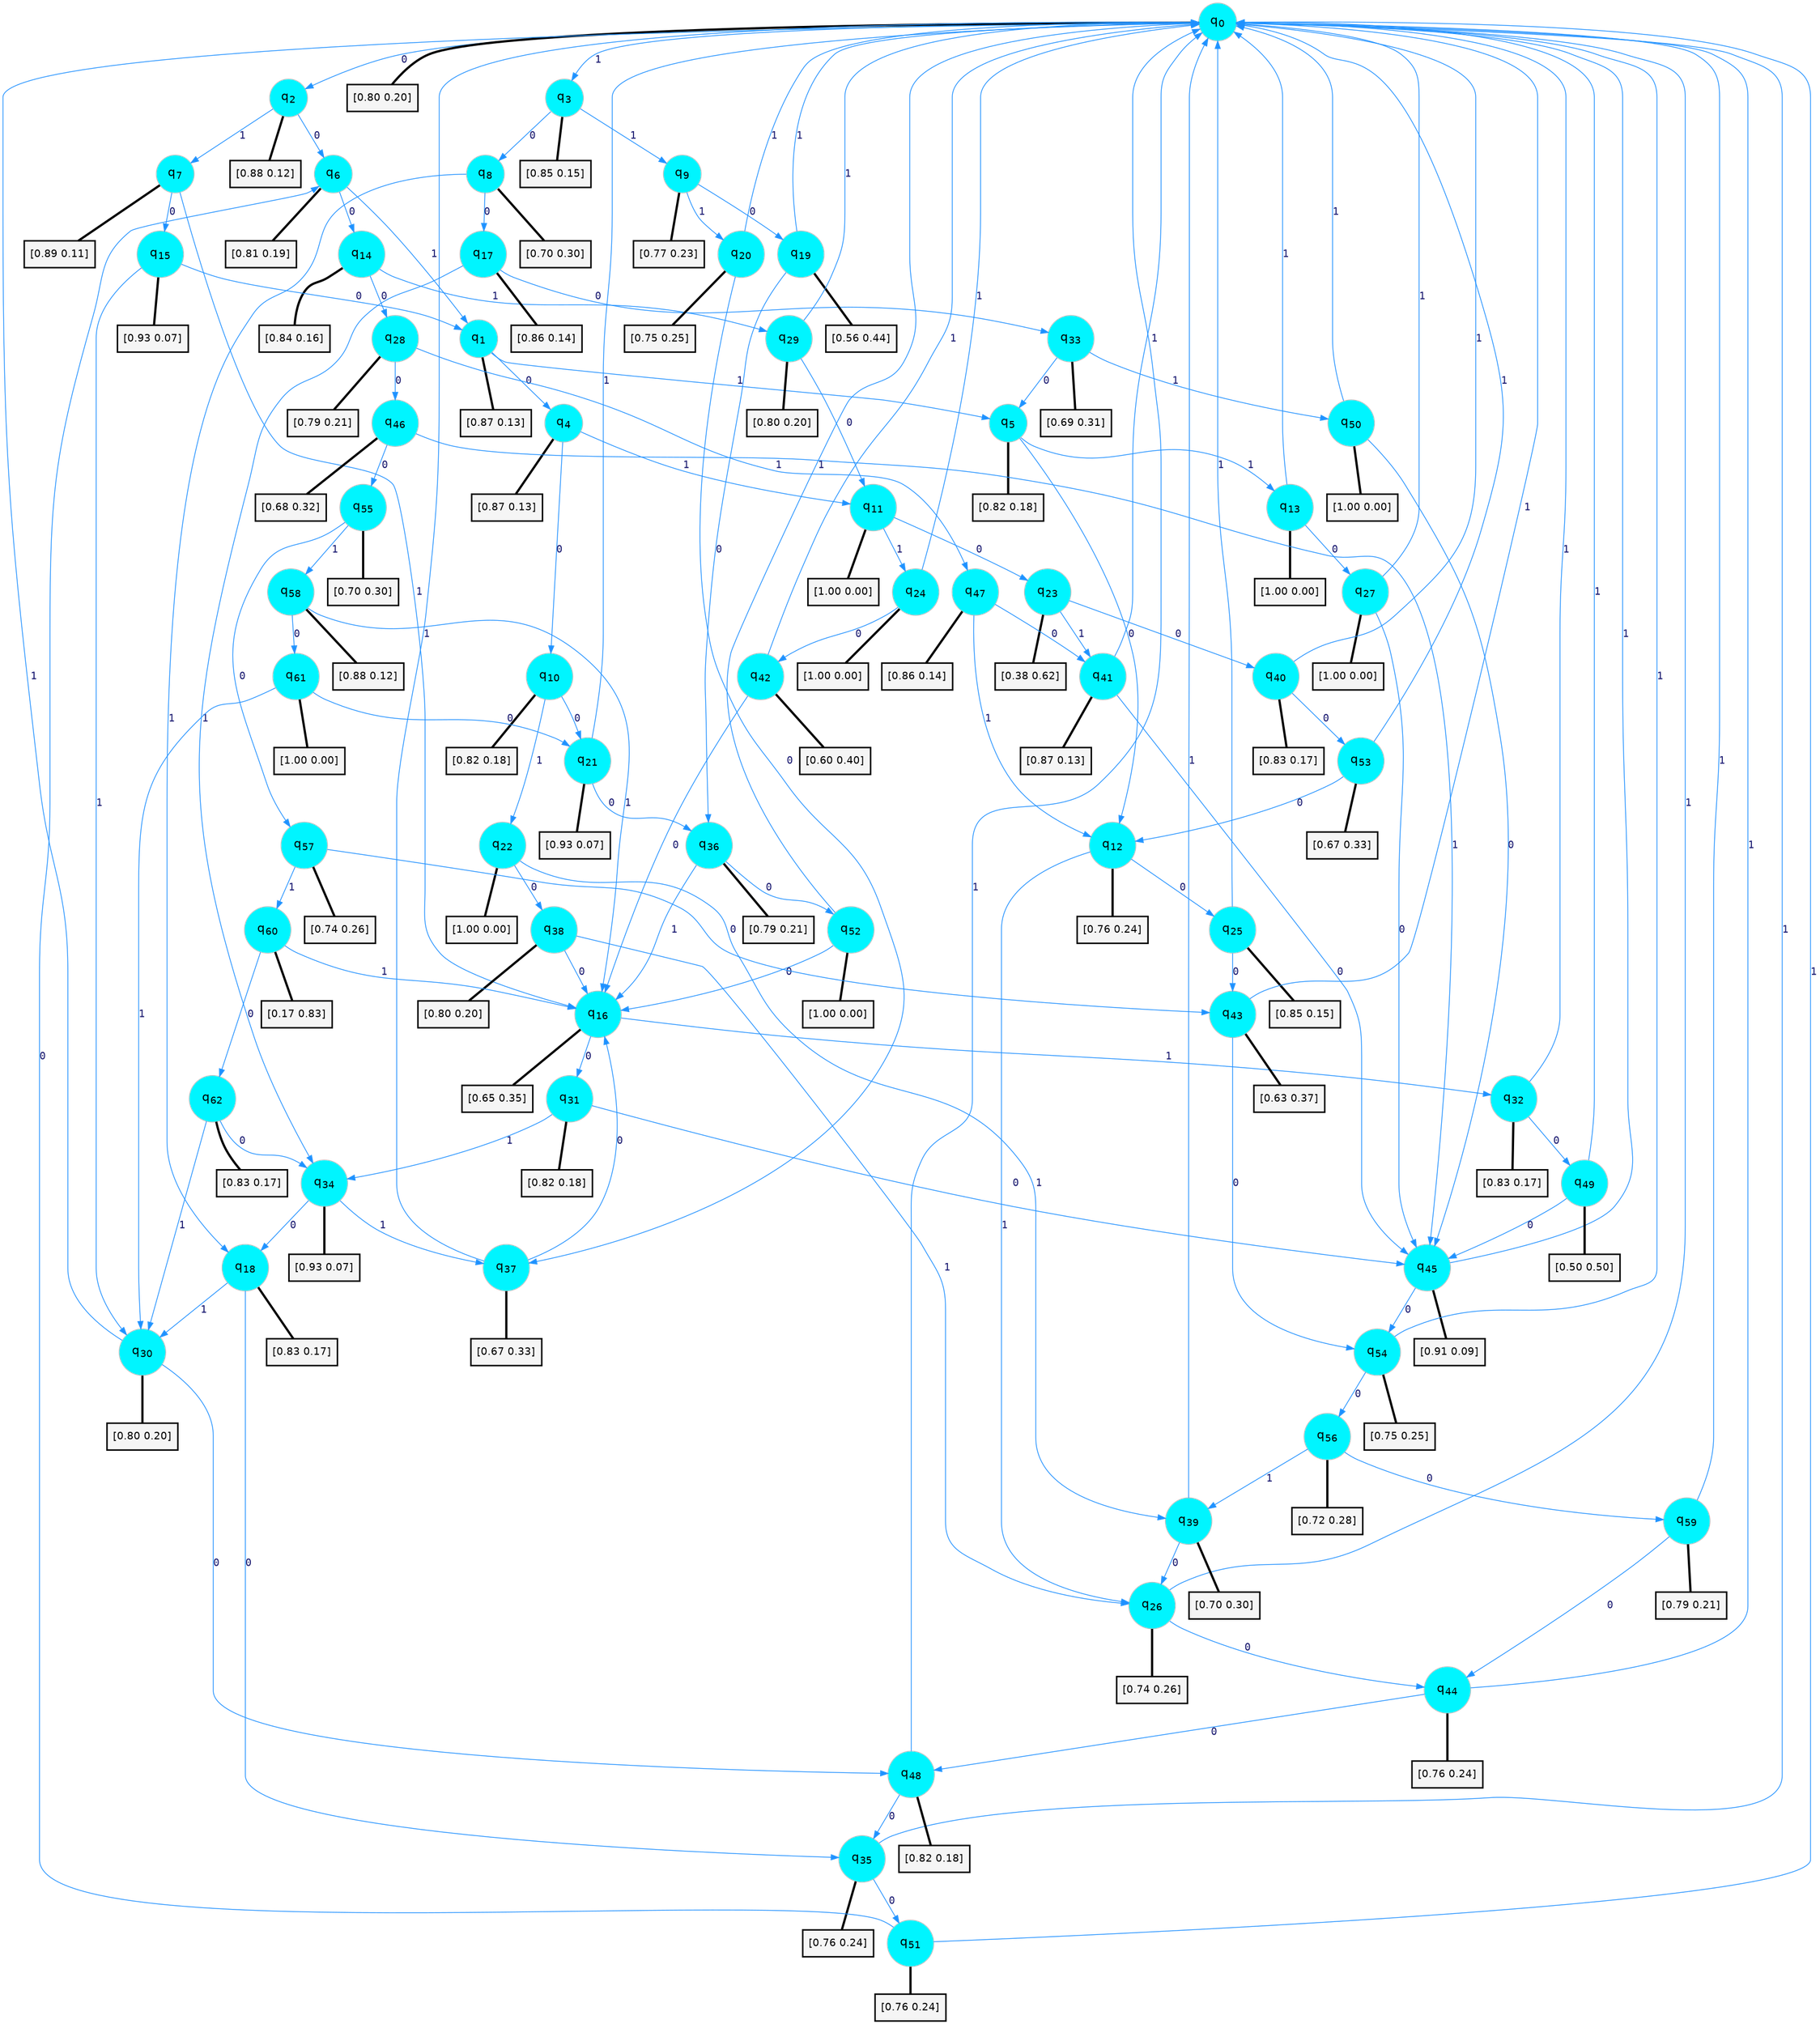 digraph G {
graph [
bgcolor=transparent, dpi=300, rankdir=TD, size="40,25"];
node [
color=gray, fillcolor=turquoise1, fontcolor=black, fontname=Helvetica, fontsize=16, fontweight=bold, shape=circle, style=filled];
edge [
arrowsize=1, color=dodgerblue1, fontcolor=midnightblue, fontname=courier, fontweight=bold, penwidth=1, style=solid, weight=20];
0[label=<q<SUB>0</SUB>>];
1[label=<q<SUB>1</SUB>>];
2[label=<q<SUB>2</SUB>>];
3[label=<q<SUB>3</SUB>>];
4[label=<q<SUB>4</SUB>>];
5[label=<q<SUB>5</SUB>>];
6[label=<q<SUB>6</SUB>>];
7[label=<q<SUB>7</SUB>>];
8[label=<q<SUB>8</SUB>>];
9[label=<q<SUB>9</SUB>>];
10[label=<q<SUB>10</SUB>>];
11[label=<q<SUB>11</SUB>>];
12[label=<q<SUB>12</SUB>>];
13[label=<q<SUB>13</SUB>>];
14[label=<q<SUB>14</SUB>>];
15[label=<q<SUB>15</SUB>>];
16[label=<q<SUB>16</SUB>>];
17[label=<q<SUB>17</SUB>>];
18[label=<q<SUB>18</SUB>>];
19[label=<q<SUB>19</SUB>>];
20[label=<q<SUB>20</SUB>>];
21[label=<q<SUB>21</SUB>>];
22[label=<q<SUB>22</SUB>>];
23[label=<q<SUB>23</SUB>>];
24[label=<q<SUB>24</SUB>>];
25[label=<q<SUB>25</SUB>>];
26[label=<q<SUB>26</SUB>>];
27[label=<q<SUB>27</SUB>>];
28[label=<q<SUB>28</SUB>>];
29[label=<q<SUB>29</SUB>>];
30[label=<q<SUB>30</SUB>>];
31[label=<q<SUB>31</SUB>>];
32[label=<q<SUB>32</SUB>>];
33[label=<q<SUB>33</SUB>>];
34[label=<q<SUB>34</SUB>>];
35[label=<q<SUB>35</SUB>>];
36[label=<q<SUB>36</SUB>>];
37[label=<q<SUB>37</SUB>>];
38[label=<q<SUB>38</SUB>>];
39[label=<q<SUB>39</SUB>>];
40[label=<q<SUB>40</SUB>>];
41[label=<q<SUB>41</SUB>>];
42[label=<q<SUB>42</SUB>>];
43[label=<q<SUB>43</SUB>>];
44[label=<q<SUB>44</SUB>>];
45[label=<q<SUB>45</SUB>>];
46[label=<q<SUB>46</SUB>>];
47[label=<q<SUB>47</SUB>>];
48[label=<q<SUB>48</SUB>>];
49[label=<q<SUB>49</SUB>>];
50[label=<q<SUB>50</SUB>>];
51[label=<q<SUB>51</SUB>>];
52[label=<q<SUB>52</SUB>>];
53[label=<q<SUB>53</SUB>>];
54[label=<q<SUB>54</SUB>>];
55[label=<q<SUB>55</SUB>>];
56[label=<q<SUB>56</SUB>>];
57[label=<q<SUB>57</SUB>>];
58[label=<q<SUB>58</SUB>>];
59[label=<q<SUB>59</SUB>>];
60[label=<q<SUB>60</SUB>>];
61[label=<q<SUB>61</SUB>>];
62[label=<q<SUB>62</SUB>>];
63[label="[0.80 0.20]", shape=box,fontcolor=black, fontname=Helvetica, fontsize=14, penwidth=2, fillcolor=whitesmoke,color=black];
64[label="[0.87 0.13]", shape=box,fontcolor=black, fontname=Helvetica, fontsize=14, penwidth=2, fillcolor=whitesmoke,color=black];
65[label="[0.88 0.12]", shape=box,fontcolor=black, fontname=Helvetica, fontsize=14, penwidth=2, fillcolor=whitesmoke,color=black];
66[label="[0.85 0.15]", shape=box,fontcolor=black, fontname=Helvetica, fontsize=14, penwidth=2, fillcolor=whitesmoke,color=black];
67[label="[0.87 0.13]", shape=box,fontcolor=black, fontname=Helvetica, fontsize=14, penwidth=2, fillcolor=whitesmoke,color=black];
68[label="[0.82 0.18]", shape=box,fontcolor=black, fontname=Helvetica, fontsize=14, penwidth=2, fillcolor=whitesmoke,color=black];
69[label="[0.81 0.19]", shape=box,fontcolor=black, fontname=Helvetica, fontsize=14, penwidth=2, fillcolor=whitesmoke,color=black];
70[label="[0.89 0.11]", shape=box,fontcolor=black, fontname=Helvetica, fontsize=14, penwidth=2, fillcolor=whitesmoke,color=black];
71[label="[0.70 0.30]", shape=box,fontcolor=black, fontname=Helvetica, fontsize=14, penwidth=2, fillcolor=whitesmoke,color=black];
72[label="[0.77 0.23]", shape=box,fontcolor=black, fontname=Helvetica, fontsize=14, penwidth=2, fillcolor=whitesmoke,color=black];
73[label="[0.82 0.18]", shape=box,fontcolor=black, fontname=Helvetica, fontsize=14, penwidth=2, fillcolor=whitesmoke,color=black];
74[label="[1.00 0.00]", shape=box,fontcolor=black, fontname=Helvetica, fontsize=14, penwidth=2, fillcolor=whitesmoke,color=black];
75[label="[0.76 0.24]", shape=box,fontcolor=black, fontname=Helvetica, fontsize=14, penwidth=2, fillcolor=whitesmoke,color=black];
76[label="[1.00 0.00]", shape=box,fontcolor=black, fontname=Helvetica, fontsize=14, penwidth=2, fillcolor=whitesmoke,color=black];
77[label="[0.84 0.16]", shape=box,fontcolor=black, fontname=Helvetica, fontsize=14, penwidth=2, fillcolor=whitesmoke,color=black];
78[label="[0.93 0.07]", shape=box,fontcolor=black, fontname=Helvetica, fontsize=14, penwidth=2, fillcolor=whitesmoke,color=black];
79[label="[0.65 0.35]", shape=box,fontcolor=black, fontname=Helvetica, fontsize=14, penwidth=2, fillcolor=whitesmoke,color=black];
80[label="[0.86 0.14]", shape=box,fontcolor=black, fontname=Helvetica, fontsize=14, penwidth=2, fillcolor=whitesmoke,color=black];
81[label="[0.83 0.17]", shape=box,fontcolor=black, fontname=Helvetica, fontsize=14, penwidth=2, fillcolor=whitesmoke,color=black];
82[label="[0.56 0.44]", shape=box,fontcolor=black, fontname=Helvetica, fontsize=14, penwidth=2, fillcolor=whitesmoke,color=black];
83[label="[0.75 0.25]", shape=box,fontcolor=black, fontname=Helvetica, fontsize=14, penwidth=2, fillcolor=whitesmoke,color=black];
84[label="[0.93 0.07]", shape=box,fontcolor=black, fontname=Helvetica, fontsize=14, penwidth=2, fillcolor=whitesmoke,color=black];
85[label="[1.00 0.00]", shape=box,fontcolor=black, fontname=Helvetica, fontsize=14, penwidth=2, fillcolor=whitesmoke,color=black];
86[label="[0.38 0.62]", shape=box,fontcolor=black, fontname=Helvetica, fontsize=14, penwidth=2, fillcolor=whitesmoke,color=black];
87[label="[1.00 0.00]", shape=box,fontcolor=black, fontname=Helvetica, fontsize=14, penwidth=2, fillcolor=whitesmoke,color=black];
88[label="[0.85 0.15]", shape=box,fontcolor=black, fontname=Helvetica, fontsize=14, penwidth=2, fillcolor=whitesmoke,color=black];
89[label="[0.74 0.26]", shape=box,fontcolor=black, fontname=Helvetica, fontsize=14, penwidth=2, fillcolor=whitesmoke,color=black];
90[label="[1.00 0.00]", shape=box,fontcolor=black, fontname=Helvetica, fontsize=14, penwidth=2, fillcolor=whitesmoke,color=black];
91[label="[0.79 0.21]", shape=box,fontcolor=black, fontname=Helvetica, fontsize=14, penwidth=2, fillcolor=whitesmoke,color=black];
92[label="[0.80 0.20]", shape=box,fontcolor=black, fontname=Helvetica, fontsize=14, penwidth=2, fillcolor=whitesmoke,color=black];
93[label="[0.80 0.20]", shape=box,fontcolor=black, fontname=Helvetica, fontsize=14, penwidth=2, fillcolor=whitesmoke,color=black];
94[label="[0.82 0.18]", shape=box,fontcolor=black, fontname=Helvetica, fontsize=14, penwidth=2, fillcolor=whitesmoke,color=black];
95[label="[0.83 0.17]", shape=box,fontcolor=black, fontname=Helvetica, fontsize=14, penwidth=2, fillcolor=whitesmoke,color=black];
96[label="[0.69 0.31]", shape=box,fontcolor=black, fontname=Helvetica, fontsize=14, penwidth=2, fillcolor=whitesmoke,color=black];
97[label="[0.93 0.07]", shape=box,fontcolor=black, fontname=Helvetica, fontsize=14, penwidth=2, fillcolor=whitesmoke,color=black];
98[label="[0.76 0.24]", shape=box,fontcolor=black, fontname=Helvetica, fontsize=14, penwidth=2, fillcolor=whitesmoke,color=black];
99[label="[0.79 0.21]", shape=box,fontcolor=black, fontname=Helvetica, fontsize=14, penwidth=2, fillcolor=whitesmoke,color=black];
100[label="[0.67 0.33]", shape=box,fontcolor=black, fontname=Helvetica, fontsize=14, penwidth=2, fillcolor=whitesmoke,color=black];
101[label="[0.80 0.20]", shape=box,fontcolor=black, fontname=Helvetica, fontsize=14, penwidth=2, fillcolor=whitesmoke,color=black];
102[label="[0.70 0.30]", shape=box,fontcolor=black, fontname=Helvetica, fontsize=14, penwidth=2, fillcolor=whitesmoke,color=black];
103[label="[0.83 0.17]", shape=box,fontcolor=black, fontname=Helvetica, fontsize=14, penwidth=2, fillcolor=whitesmoke,color=black];
104[label="[0.87 0.13]", shape=box,fontcolor=black, fontname=Helvetica, fontsize=14, penwidth=2, fillcolor=whitesmoke,color=black];
105[label="[0.60 0.40]", shape=box,fontcolor=black, fontname=Helvetica, fontsize=14, penwidth=2, fillcolor=whitesmoke,color=black];
106[label="[0.63 0.37]", shape=box,fontcolor=black, fontname=Helvetica, fontsize=14, penwidth=2, fillcolor=whitesmoke,color=black];
107[label="[0.76 0.24]", shape=box,fontcolor=black, fontname=Helvetica, fontsize=14, penwidth=2, fillcolor=whitesmoke,color=black];
108[label="[0.91 0.09]", shape=box,fontcolor=black, fontname=Helvetica, fontsize=14, penwidth=2, fillcolor=whitesmoke,color=black];
109[label="[0.68 0.32]", shape=box,fontcolor=black, fontname=Helvetica, fontsize=14, penwidth=2, fillcolor=whitesmoke,color=black];
110[label="[0.86 0.14]", shape=box,fontcolor=black, fontname=Helvetica, fontsize=14, penwidth=2, fillcolor=whitesmoke,color=black];
111[label="[0.82 0.18]", shape=box,fontcolor=black, fontname=Helvetica, fontsize=14, penwidth=2, fillcolor=whitesmoke,color=black];
112[label="[0.50 0.50]", shape=box,fontcolor=black, fontname=Helvetica, fontsize=14, penwidth=2, fillcolor=whitesmoke,color=black];
113[label="[1.00 0.00]", shape=box,fontcolor=black, fontname=Helvetica, fontsize=14, penwidth=2, fillcolor=whitesmoke,color=black];
114[label="[0.76 0.24]", shape=box,fontcolor=black, fontname=Helvetica, fontsize=14, penwidth=2, fillcolor=whitesmoke,color=black];
115[label="[1.00 0.00]", shape=box,fontcolor=black, fontname=Helvetica, fontsize=14, penwidth=2, fillcolor=whitesmoke,color=black];
116[label="[0.67 0.33]", shape=box,fontcolor=black, fontname=Helvetica, fontsize=14, penwidth=2, fillcolor=whitesmoke,color=black];
117[label="[0.75 0.25]", shape=box,fontcolor=black, fontname=Helvetica, fontsize=14, penwidth=2, fillcolor=whitesmoke,color=black];
118[label="[0.70 0.30]", shape=box,fontcolor=black, fontname=Helvetica, fontsize=14, penwidth=2, fillcolor=whitesmoke,color=black];
119[label="[0.72 0.28]", shape=box,fontcolor=black, fontname=Helvetica, fontsize=14, penwidth=2, fillcolor=whitesmoke,color=black];
120[label="[0.74 0.26]", shape=box,fontcolor=black, fontname=Helvetica, fontsize=14, penwidth=2, fillcolor=whitesmoke,color=black];
121[label="[0.88 0.12]", shape=box,fontcolor=black, fontname=Helvetica, fontsize=14, penwidth=2, fillcolor=whitesmoke,color=black];
122[label="[0.79 0.21]", shape=box,fontcolor=black, fontname=Helvetica, fontsize=14, penwidth=2, fillcolor=whitesmoke,color=black];
123[label="[0.17 0.83]", shape=box,fontcolor=black, fontname=Helvetica, fontsize=14, penwidth=2, fillcolor=whitesmoke,color=black];
124[label="[1.00 0.00]", shape=box,fontcolor=black, fontname=Helvetica, fontsize=14, penwidth=2, fillcolor=whitesmoke,color=black];
125[label="[0.83 0.17]", shape=box,fontcolor=black, fontname=Helvetica, fontsize=14, penwidth=2, fillcolor=whitesmoke,color=black];
0->2 [label=0];
0->3 [label=1];
0->63 [arrowhead=none, penwidth=3,color=black];
1->4 [label=0];
1->5 [label=1];
1->64 [arrowhead=none, penwidth=3,color=black];
2->6 [label=0];
2->7 [label=1];
2->65 [arrowhead=none, penwidth=3,color=black];
3->8 [label=0];
3->9 [label=1];
3->66 [arrowhead=none, penwidth=3,color=black];
4->10 [label=0];
4->11 [label=1];
4->67 [arrowhead=none, penwidth=3,color=black];
5->12 [label=0];
5->13 [label=1];
5->68 [arrowhead=none, penwidth=3,color=black];
6->14 [label=0];
6->1 [label=1];
6->69 [arrowhead=none, penwidth=3,color=black];
7->15 [label=0];
7->16 [label=1];
7->70 [arrowhead=none, penwidth=3,color=black];
8->17 [label=0];
8->18 [label=1];
8->71 [arrowhead=none, penwidth=3,color=black];
9->19 [label=0];
9->20 [label=1];
9->72 [arrowhead=none, penwidth=3,color=black];
10->21 [label=0];
10->22 [label=1];
10->73 [arrowhead=none, penwidth=3,color=black];
11->23 [label=0];
11->24 [label=1];
11->74 [arrowhead=none, penwidth=3,color=black];
12->25 [label=0];
12->26 [label=1];
12->75 [arrowhead=none, penwidth=3,color=black];
13->27 [label=0];
13->0 [label=1];
13->76 [arrowhead=none, penwidth=3,color=black];
14->28 [label=0];
14->29 [label=1];
14->77 [arrowhead=none, penwidth=3,color=black];
15->1 [label=0];
15->30 [label=1];
15->78 [arrowhead=none, penwidth=3,color=black];
16->31 [label=0];
16->32 [label=1];
16->79 [arrowhead=none, penwidth=3,color=black];
17->33 [label=0];
17->34 [label=1];
17->80 [arrowhead=none, penwidth=3,color=black];
18->35 [label=0];
18->30 [label=1];
18->81 [arrowhead=none, penwidth=3,color=black];
19->36 [label=0];
19->0 [label=1];
19->82 [arrowhead=none, penwidth=3,color=black];
20->37 [label=0];
20->0 [label=1];
20->83 [arrowhead=none, penwidth=3,color=black];
21->36 [label=0];
21->0 [label=1];
21->84 [arrowhead=none, penwidth=3,color=black];
22->38 [label=0];
22->39 [label=1];
22->85 [arrowhead=none, penwidth=3,color=black];
23->40 [label=0];
23->41 [label=1];
23->86 [arrowhead=none, penwidth=3,color=black];
24->42 [label=0];
24->0 [label=1];
24->87 [arrowhead=none, penwidth=3,color=black];
25->43 [label=0];
25->0 [label=1];
25->88 [arrowhead=none, penwidth=3,color=black];
26->44 [label=0];
26->0 [label=1];
26->89 [arrowhead=none, penwidth=3,color=black];
27->45 [label=0];
27->0 [label=1];
27->90 [arrowhead=none, penwidth=3,color=black];
28->46 [label=0];
28->47 [label=1];
28->91 [arrowhead=none, penwidth=3,color=black];
29->11 [label=0];
29->0 [label=1];
29->92 [arrowhead=none, penwidth=3,color=black];
30->48 [label=0];
30->0 [label=1];
30->93 [arrowhead=none, penwidth=3,color=black];
31->45 [label=0];
31->34 [label=1];
31->94 [arrowhead=none, penwidth=3,color=black];
32->49 [label=0];
32->0 [label=1];
32->95 [arrowhead=none, penwidth=3,color=black];
33->5 [label=0];
33->50 [label=1];
33->96 [arrowhead=none, penwidth=3,color=black];
34->18 [label=0];
34->37 [label=1];
34->97 [arrowhead=none, penwidth=3,color=black];
35->51 [label=0];
35->0 [label=1];
35->98 [arrowhead=none, penwidth=3,color=black];
36->52 [label=0];
36->16 [label=1];
36->99 [arrowhead=none, penwidth=3,color=black];
37->16 [label=0];
37->0 [label=1];
37->100 [arrowhead=none, penwidth=3,color=black];
38->16 [label=0];
38->26 [label=1];
38->101 [arrowhead=none, penwidth=3,color=black];
39->26 [label=0];
39->0 [label=1];
39->102 [arrowhead=none, penwidth=3,color=black];
40->53 [label=0];
40->0 [label=1];
40->103 [arrowhead=none, penwidth=3,color=black];
41->45 [label=0];
41->0 [label=1];
41->104 [arrowhead=none, penwidth=3,color=black];
42->16 [label=0];
42->0 [label=1];
42->105 [arrowhead=none, penwidth=3,color=black];
43->54 [label=0];
43->0 [label=1];
43->106 [arrowhead=none, penwidth=3,color=black];
44->48 [label=0];
44->0 [label=1];
44->107 [arrowhead=none, penwidth=3,color=black];
45->54 [label=0];
45->0 [label=1];
45->108 [arrowhead=none, penwidth=3,color=black];
46->55 [label=0];
46->45 [label=1];
46->109 [arrowhead=none, penwidth=3,color=black];
47->41 [label=0];
47->12 [label=1];
47->110 [arrowhead=none, penwidth=3,color=black];
48->35 [label=0];
48->0 [label=1];
48->111 [arrowhead=none, penwidth=3,color=black];
49->45 [label=0];
49->0 [label=1];
49->112 [arrowhead=none, penwidth=3,color=black];
50->45 [label=0];
50->0 [label=1];
50->113 [arrowhead=none, penwidth=3,color=black];
51->6 [label=0];
51->0 [label=1];
51->114 [arrowhead=none, penwidth=3,color=black];
52->16 [label=0];
52->0 [label=1];
52->115 [arrowhead=none, penwidth=3,color=black];
53->12 [label=0];
53->0 [label=1];
53->116 [arrowhead=none, penwidth=3,color=black];
54->56 [label=0];
54->0 [label=1];
54->117 [arrowhead=none, penwidth=3,color=black];
55->57 [label=0];
55->58 [label=1];
55->118 [arrowhead=none, penwidth=3,color=black];
56->59 [label=0];
56->39 [label=1];
56->119 [arrowhead=none, penwidth=3,color=black];
57->43 [label=0];
57->60 [label=1];
57->120 [arrowhead=none, penwidth=3,color=black];
58->61 [label=0];
58->16 [label=1];
58->121 [arrowhead=none, penwidth=3,color=black];
59->44 [label=0];
59->0 [label=1];
59->122 [arrowhead=none, penwidth=3,color=black];
60->62 [label=0];
60->16 [label=1];
60->123 [arrowhead=none, penwidth=3,color=black];
61->21 [label=0];
61->30 [label=1];
61->124 [arrowhead=none, penwidth=3,color=black];
62->34 [label=0];
62->30 [label=1];
62->125 [arrowhead=none, penwidth=3,color=black];
}
